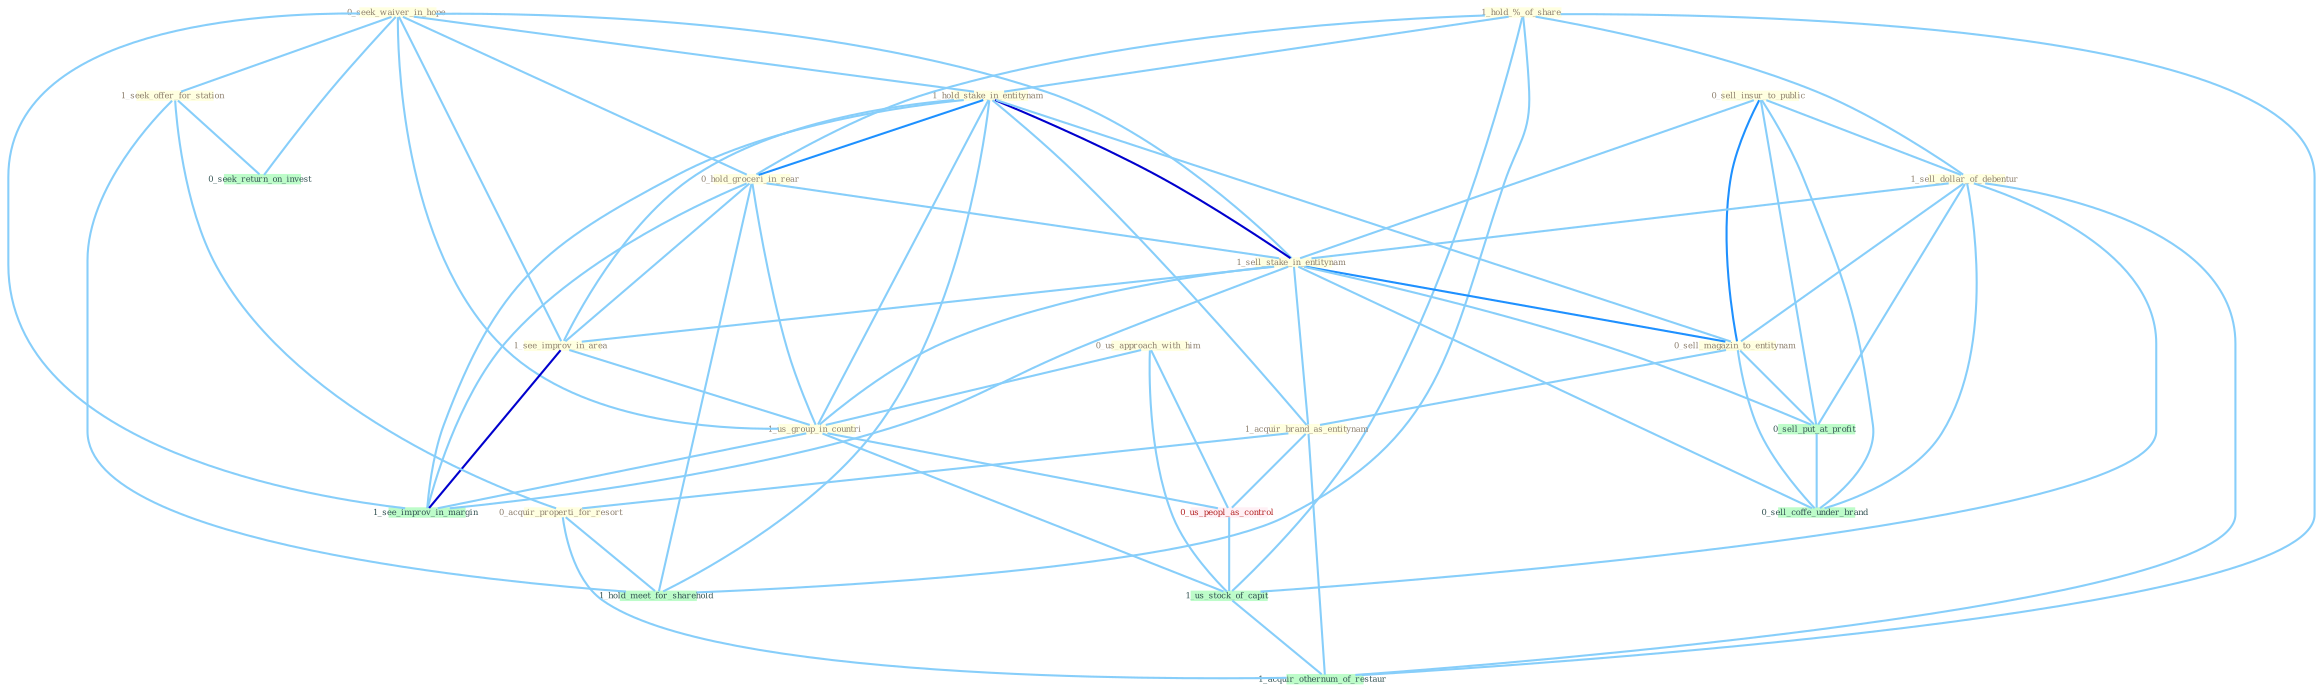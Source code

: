 Graph G{ 
    node
    [shape=polygon,style=filled,width=.5,height=.06,color="#BDFCC9",fixedsize=true,fontsize=4,
    fontcolor="#2f4f4f"];
    {node
    [color="#ffffe0", fontcolor="#8b7d6b"] "1_hold_%_of_share " "0_sell_insur_to_public " "0_seek_waiver_in_hope " "1_hold_stake_in_entitynam " "0_hold_groceri_in_rear " "1_sell_dollar_of_debentur " "1_sell_stake_in_entitynam " "0_sell_magazin_to_entitynam " "1_see_improv_in_area " "1_acquir_brand_as_entitynam " "1_seek_offer_for_station " "0_acquir_properti_for_resort " "0_us_approach_with_him " "1_us_group_in_countri "}
{node [color="#fff0f5", fontcolor="#b22222"] "0_us_peopl_as_control "}
edge [color="#B0E2FF"];

	"1_hold_%_of_share " -- "1_hold_stake_in_entitynam " [w="1", color="#87cefa" ];
	"1_hold_%_of_share " -- "0_hold_groceri_in_rear " [w="1", color="#87cefa" ];
	"1_hold_%_of_share " -- "1_sell_dollar_of_debentur " [w="1", color="#87cefa" ];
	"1_hold_%_of_share " -- "1_us_stock_of_capit " [w="1", color="#87cefa" ];
	"1_hold_%_of_share " -- "1_hold_meet_for_sharehold " [w="1", color="#87cefa" ];
	"1_hold_%_of_share " -- "1_acquir_othernum_of_restaur " [w="1", color="#87cefa" ];
	"0_sell_insur_to_public " -- "1_sell_dollar_of_debentur " [w="1", color="#87cefa" ];
	"0_sell_insur_to_public " -- "1_sell_stake_in_entitynam " [w="1", color="#87cefa" ];
	"0_sell_insur_to_public " -- "0_sell_magazin_to_entitynam " [w="2", color="#1e90ff" , len=0.8];
	"0_sell_insur_to_public " -- "0_sell_put_at_profit " [w="1", color="#87cefa" ];
	"0_sell_insur_to_public " -- "0_sell_coffe_under_brand " [w="1", color="#87cefa" ];
	"0_seek_waiver_in_hope " -- "1_hold_stake_in_entitynam " [w="1", color="#87cefa" ];
	"0_seek_waiver_in_hope " -- "0_hold_groceri_in_rear " [w="1", color="#87cefa" ];
	"0_seek_waiver_in_hope " -- "1_sell_stake_in_entitynam " [w="1", color="#87cefa" ];
	"0_seek_waiver_in_hope " -- "1_see_improv_in_area " [w="1", color="#87cefa" ];
	"0_seek_waiver_in_hope " -- "1_seek_offer_for_station " [w="1", color="#87cefa" ];
	"0_seek_waiver_in_hope " -- "1_us_group_in_countri " [w="1", color="#87cefa" ];
	"0_seek_waiver_in_hope " -- "0_seek_return_on_invest " [w="1", color="#87cefa" ];
	"0_seek_waiver_in_hope " -- "1_see_improv_in_margin " [w="1", color="#87cefa" ];
	"1_hold_stake_in_entitynam " -- "0_hold_groceri_in_rear " [w="2", color="#1e90ff" , len=0.8];
	"1_hold_stake_in_entitynam " -- "1_sell_stake_in_entitynam " [w="3", color="#0000cd" , len=0.6];
	"1_hold_stake_in_entitynam " -- "0_sell_magazin_to_entitynam " [w="1", color="#87cefa" ];
	"1_hold_stake_in_entitynam " -- "1_see_improv_in_area " [w="1", color="#87cefa" ];
	"1_hold_stake_in_entitynam " -- "1_acquir_brand_as_entitynam " [w="1", color="#87cefa" ];
	"1_hold_stake_in_entitynam " -- "1_us_group_in_countri " [w="1", color="#87cefa" ];
	"1_hold_stake_in_entitynam " -- "1_see_improv_in_margin " [w="1", color="#87cefa" ];
	"1_hold_stake_in_entitynam " -- "1_hold_meet_for_sharehold " [w="1", color="#87cefa" ];
	"0_hold_groceri_in_rear " -- "1_sell_stake_in_entitynam " [w="1", color="#87cefa" ];
	"0_hold_groceri_in_rear " -- "1_see_improv_in_area " [w="1", color="#87cefa" ];
	"0_hold_groceri_in_rear " -- "1_us_group_in_countri " [w="1", color="#87cefa" ];
	"0_hold_groceri_in_rear " -- "1_see_improv_in_margin " [w="1", color="#87cefa" ];
	"0_hold_groceri_in_rear " -- "1_hold_meet_for_sharehold " [w="1", color="#87cefa" ];
	"1_sell_dollar_of_debentur " -- "1_sell_stake_in_entitynam " [w="1", color="#87cefa" ];
	"1_sell_dollar_of_debentur " -- "0_sell_magazin_to_entitynam " [w="1", color="#87cefa" ];
	"1_sell_dollar_of_debentur " -- "0_sell_put_at_profit " [w="1", color="#87cefa" ];
	"1_sell_dollar_of_debentur " -- "1_us_stock_of_capit " [w="1", color="#87cefa" ];
	"1_sell_dollar_of_debentur " -- "0_sell_coffe_under_brand " [w="1", color="#87cefa" ];
	"1_sell_dollar_of_debentur " -- "1_acquir_othernum_of_restaur " [w="1", color="#87cefa" ];
	"1_sell_stake_in_entitynam " -- "0_sell_magazin_to_entitynam " [w="2", color="#1e90ff" , len=0.8];
	"1_sell_stake_in_entitynam " -- "1_see_improv_in_area " [w="1", color="#87cefa" ];
	"1_sell_stake_in_entitynam " -- "1_acquir_brand_as_entitynam " [w="1", color="#87cefa" ];
	"1_sell_stake_in_entitynam " -- "1_us_group_in_countri " [w="1", color="#87cefa" ];
	"1_sell_stake_in_entitynam " -- "0_sell_put_at_profit " [w="1", color="#87cefa" ];
	"1_sell_stake_in_entitynam " -- "1_see_improv_in_margin " [w="1", color="#87cefa" ];
	"1_sell_stake_in_entitynam " -- "0_sell_coffe_under_brand " [w="1", color="#87cefa" ];
	"0_sell_magazin_to_entitynam " -- "1_acquir_brand_as_entitynam " [w="1", color="#87cefa" ];
	"0_sell_magazin_to_entitynam " -- "0_sell_put_at_profit " [w="1", color="#87cefa" ];
	"0_sell_magazin_to_entitynam " -- "0_sell_coffe_under_brand " [w="1", color="#87cefa" ];
	"1_see_improv_in_area " -- "1_us_group_in_countri " [w="1", color="#87cefa" ];
	"1_see_improv_in_area " -- "1_see_improv_in_margin " [w="3", color="#0000cd" , len=0.6];
	"1_acquir_brand_as_entitynam " -- "0_acquir_properti_for_resort " [w="1", color="#87cefa" ];
	"1_acquir_brand_as_entitynam " -- "0_us_peopl_as_control " [w="1", color="#87cefa" ];
	"1_acquir_brand_as_entitynam " -- "1_acquir_othernum_of_restaur " [w="1", color="#87cefa" ];
	"1_seek_offer_for_station " -- "0_acquir_properti_for_resort " [w="1", color="#87cefa" ];
	"1_seek_offer_for_station " -- "0_seek_return_on_invest " [w="1", color="#87cefa" ];
	"1_seek_offer_for_station " -- "1_hold_meet_for_sharehold " [w="1", color="#87cefa" ];
	"0_acquir_properti_for_resort " -- "1_hold_meet_for_sharehold " [w="1", color="#87cefa" ];
	"0_acquir_properti_for_resort " -- "1_acquir_othernum_of_restaur " [w="1", color="#87cefa" ];
	"0_us_approach_with_him " -- "1_us_group_in_countri " [w="1", color="#87cefa" ];
	"0_us_approach_with_him " -- "0_us_peopl_as_control " [w="1", color="#87cefa" ];
	"0_us_approach_with_him " -- "1_us_stock_of_capit " [w="1", color="#87cefa" ];
	"1_us_group_in_countri " -- "0_us_peopl_as_control " [w="1", color="#87cefa" ];
	"1_us_group_in_countri " -- "1_us_stock_of_capit " [w="1", color="#87cefa" ];
	"1_us_group_in_countri " -- "1_see_improv_in_margin " [w="1", color="#87cefa" ];
	"0_us_peopl_as_control " -- "1_us_stock_of_capit " [w="1", color="#87cefa" ];
	"0_sell_put_at_profit " -- "0_sell_coffe_under_brand " [w="1", color="#87cefa" ];
	"1_us_stock_of_capit " -- "1_acquir_othernum_of_restaur " [w="1", color="#87cefa" ];
}